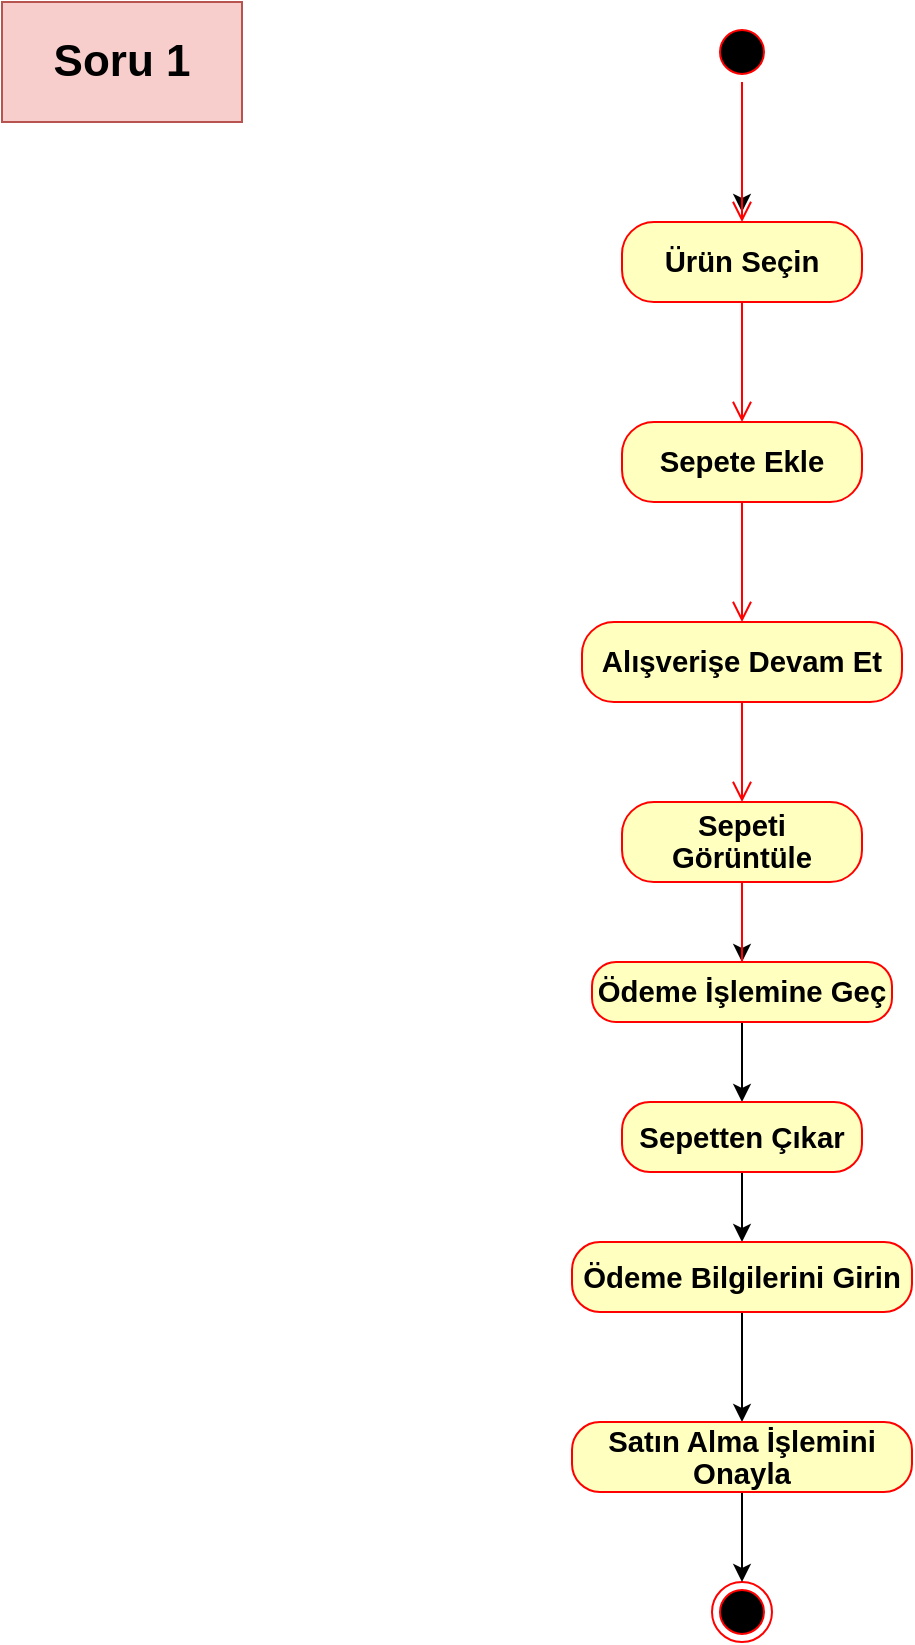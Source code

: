 <mxfile version="24.2.5" type="device" pages="4">
  <diagram name="Page-1" id="l9JparrZua1onAVKtT3t">
    <mxGraphModel dx="794" dy="519" grid="1" gridSize="10" guides="1" tooltips="1" connect="1" arrows="1" fold="1" page="1" pageScale="1" pageWidth="850" pageHeight="1100" math="0" shadow="0">
      <root>
        <mxCell id="0" />
        <mxCell id="1" parent="0" />
        <mxCell id="WMBPGOGzF_i_muRu23eJ-1" value="&lt;b&gt;&lt;font style=&quot;font-size: 22px;&quot;&gt;Soru 1&lt;/font&gt;&lt;/b&gt;" style="rounded=0;whiteSpace=wrap;html=1;fillColor=#f8cecc;strokeColor=#b85450;" parent="1" vertex="1">
          <mxGeometry x="70" y="20" width="120" height="60" as="geometry" />
        </mxCell>
        <mxCell id="WMBPGOGzF_i_muRu23eJ-4" value="" style="ellipse;html=1;shape=endState;fillColor=#000000;strokeColor=#ff0000;" parent="1" vertex="1">
          <mxGeometry x="425" y="810" width="30" height="30" as="geometry" />
        </mxCell>
        <mxCell id="WMBPGOGzF_i_muRu23eJ-8" value="" style="edgeStyle=orthogonalEdgeStyle;rounded=0;orthogonalLoop=1;jettySize=auto;html=1;" parent="1" source="WMBPGOGzF_i_muRu23eJ-5" edge="1">
          <mxGeometry relative="1" as="geometry">
            <mxPoint x="440" y="125" as="targetPoint" />
          </mxGeometry>
        </mxCell>
        <mxCell id="WMBPGOGzF_i_muRu23eJ-5" value="" style="ellipse;html=1;shape=startState;fillColor=#000000;strokeColor=#ff0000;" parent="1" vertex="1">
          <mxGeometry x="425" y="30" width="30" height="30" as="geometry" />
        </mxCell>
        <mxCell id="WMBPGOGzF_i_muRu23eJ-6" value="" style="edgeStyle=orthogonalEdgeStyle;html=1;verticalAlign=bottom;endArrow=open;endSize=8;strokeColor=#ff0000;rounded=0;" parent="1" source="WMBPGOGzF_i_muRu23eJ-5" target="WMBPGOGzF_i_muRu23eJ-9" edge="1">
          <mxGeometry relative="1" as="geometry">
            <mxPoint x="440" y="120" as="targetPoint" />
          </mxGeometry>
        </mxCell>
        <mxCell id="WMBPGOGzF_i_muRu23eJ-9" value="&lt;b&gt;&lt;span style=&quot;font-size:11.0pt;line-height:107%;&lt;br/&gt;font-family:&amp;quot;Calibri&amp;quot;,sans-serif;mso-ascii-theme-font:minor-latin;mso-fareast-font-family:&lt;br/&gt;Calibri;mso-fareast-theme-font:minor-latin;mso-hansi-theme-font:minor-latin;&lt;br/&gt;mso-bidi-font-family:Arial;mso-bidi-theme-font:minor-bidi;mso-ansi-language:&lt;br/&gt;TR;mso-fareast-language:EN-US;mso-bidi-language:AR-SA&quot;&gt;Ürün Seçin&lt;/span&gt;&lt;/b&gt;" style="rounded=1;whiteSpace=wrap;html=1;arcSize=40;fontColor=#000000;fillColor=#ffffc0;strokeColor=#ff0000;" parent="1" vertex="1">
          <mxGeometry x="380" y="130" width="120" height="40" as="geometry" />
        </mxCell>
        <mxCell id="WMBPGOGzF_i_muRu23eJ-10" value="" style="edgeStyle=orthogonalEdgeStyle;html=1;verticalAlign=bottom;endArrow=open;endSize=8;strokeColor=#ff0000;rounded=0;" parent="1" source="WMBPGOGzF_i_muRu23eJ-9" target="WMBPGOGzF_i_muRu23eJ-11" edge="1">
          <mxGeometry relative="1" as="geometry">
            <mxPoint x="440" y="230" as="targetPoint" />
          </mxGeometry>
        </mxCell>
        <mxCell id="WMBPGOGzF_i_muRu23eJ-11" value="&lt;b&gt;&lt;span style=&quot;font-size:11.0pt;line-height:107%;&lt;br/&gt;font-family:&amp;quot;Calibri&amp;quot;,sans-serif;mso-ascii-theme-font:minor-latin;mso-fareast-font-family:&lt;br/&gt;Calibri;mso-fareast-theme-font:minor-latin;mso-hansi-theme-font:minor-latin;&lt;br/&gt;mso-bidi-font-family:Arial;mso-bidi-theme-font:minor-bidi;mso-ansi-language:&lt;br/&gt;TR;mso-fareast-language:EN-US;mso-bidi-language:AR-SA&quot;&gt;Sepete Ekle&lt;/span&gt;&lt;/b&gt;" style="rounded=1;whiteSpace=wrap;html=1;arcSize=40;fontColor=#000000;fillColor=#ffffc0;strokeColor=#ff0000;" parent="1" vertex="1">
          <mxGeometry x="380" y="230" width="120" height="40" as="geometry" />
        </mxCell>
        <mxCell id="WMBPGOGzF_i_muRu23eJ-12" value="" style="edgeStyle=orthogonalEdgeStyle;html=1;verticalAlign=bottom;endArrow=open;endSize=8;strokeColor=#ff0000;rounded=0;" parent="1" source="WMBPGOGzF_i_muRu23eJ-11" edge="1">
          <mxGeometry relative="1" as="geometry">
            <mxPoint x="440" y="330" as="targetPoint" />
          </mxGeometry>
        </mxCell>
        <mxCell id="WMBPGOGzF_i_muRu23eJ-13" value="&lt;b&gt;&lt;span style=&quot;font-size:11.0pt;line-height:107%;&lt;br/&gt;font-family:&amp;quot;Calibri&amp;quot;,sans-serif;mso-ascii-theme-font:minor-latin;mso-fareast-font-family:&lt;br/&gt;Calibri;mso-fareast-theme-font:minor-latin;mso-hansi-theme-font:minor-latin;&lt;br/&gt;mso-bidi-font-family:Arial;mso-bidi-theme-font:minor-bidi;mso-ansi-language:&lt;br/&gt;TR;mso-fareast-language:EN-US;mso-bidi-language:AR-SA&quot;&gt;Alışverişe Devam Et&lt;/span&gt;&lt;/b&gt;" style="rounded=1;whiteSpace=wrap;html=1;arcSize=40;fontColor=#000000;fillColor=#ffffc0;strokeColor=#ff0000;" parent="1" vertex="1">
          <mxGeometry x="360" y="330" width="160" height="40" as="geometry" />
        </mxCell>
        <mxCell id="WMBPGOGzF_i_muRu23eJ-14" value="" style="edgeStyle=orthogonalEdgeStyle;html=1;verticalAlign=bottom;endArrow=open;endSize=8;strokeColor=#ff0000;rounded=0;" parent="1" source="WMBPGOGzF_i_muRu23eJ-13" target="WMBPGOGzF_i_muRu23eJ-15" edge="1">
          <mxGeometry relative="1" as="geometry">
            <mxPoint x="440" y="430" as="targetPoint" />
          </mxGeometry>
        </mxCell>
        <mxCell id="WMBPGOGzF_i_muRu23eJ-18" value="" style="edgeStyle=orthogonalEdgeStyle;rounded=0;orthogonalLoop=1;jettySize=auto;html=1;" parent="1" source="WMBPGOGzF_i_muRu23eJ-15" target="WMBPGOGzF_i_muRu23eJ-17" edge="1">
          <mxGeometry relative="1" as="geometry" />
        </mxCell>
        <mxCell id="WMBPGOGzF_i_muRu23eJ-15" value="&lt;b&gt;&lt;span style=&quot;font-size:11.0pt;line-height:107%;&lt;br/&gt;font-family:&amp;quot;Calibri&amp;quot;,sans-serif;mso-ascii-theme-font:minor-latin;mso-fareast-font-family:&lt;br/&gt;Calibri;mso-fareast-theme-font:minor-latin;mso-hansi-theme-font:minor-latin;&lt;br/&gt;mso-bidi-font-family:Arial;mso-bidi-theme-font:minor-bidi;mso-ansi-language:&lt;br/&gt;TR;mso-fareast-language:EN-US;mso-bidi-language:AR-SA&quot;&gt;Sepeti Görüntüle&lt;/span&gt;&lt;/b&gt;" style="rounded=1;whiteSpace=wrap;html=1;arcSize=40;fontColor=#000000;fillColor=#ffffc0;strokeColor=#ff0000;" parent="1" vertex="1">
          <mxGeometry x="380" y="420" width="120" height="40" as="geometry" />
        </mxCell>
        <mxCell id="WMBPGOGzF_i_muRu23eJ-16" value="" style="edgeStyle=orthogonalEdgeStyle;html=1;verticalAlign=bottom;endArrow=open;endSize=8;strokeColor=#ff0000;rounded=0;" parent="1" source="WMBPGOGzF_i_muRu23eJ-15" edge="1">
          <mxGeometry relative="1" as="geometry">
            <mxPoint x="440" y="530" as="targetPoint" />
          </mxGeometry>
        </mxCell>
        <mxCell id="WMBPGOGzF_i_muRu23eJ-20" value="" style="edgeStyle=orthogonalEdgeStyle;rounded=0;orthogonalLoop=1;jettySize=auto;html=1;" parent="1" source="WMBPGOGzF_i_muRu23eJ-17" target="WMBPGOGzF_i_muRu23eJ-19" edge="1">
          <mxGeometry relative="1" as="geometry" />
        </mxCell>
        <mxCell id="WMBPGOGzF_i_muRu23eJ-17" value="&lt;b&gt;&lt;span style=&quot;font-size:11.0pt;line-height:107%;&lt;br/&gt;font-family:&amp;quot;Calibri&amp;quot;,sans-serif;mso-ascii-theme-font:minor-latin;mso-fareast-font-family:&lt;br/&gt;Calibri;mso-fareast-theme-font:minor-latin;mso-hansi-theme-font:minor-latin;&lt;br/&gt;mso-bidi-font-family:Arial;mso-bidi-theme-font:minor-bidi;mso-ansi-language:&lt;br/&gt;TR;mso-fareast-language:EN-US;mso-bidi-language:AR-SA&quot;&gt;Ödeme İşlemine Geç&lt;/span&gt;&lt;/b&gt;" style="whiteSpace=wrap;html=1;fillColor=#ffffc0;strokeColor=#ff0000;fontColor=#000000;rounded=1;arcSize=40;" parent="1" vertex="1">
          <mxGeometry x="365" y="500" width="150" height="30" as="geometry" />
        </mxCell>
        <mxCell id="WMBPGOGzF_i_muRu23eJ-22" value="" style="edgeStyle=orthogonalEdgeStyle;rounded=0;orthogonalLoop=1;jettySize=auto;html=1;" parent="1" source="WMBPGOGzF_i_muRu23eJ-19" target="WMBPGOGzF_i_muRu23eJ-21" edge="1">
          <mxGeometry relative="1" as="geometry" />
        </mxCell>
        <mxCell id="WMBPGOGzF_i_muRu23eJ-19" value="&lt;b&gt;&lt;span style=&quot;font-size:11.0pt;line-height:107%;&lt;br/&gt;font-family:&amp;quot;Calibri&amp;quot;,sans-serif;mso-ascii-theme-font:minor-latin;mso-fareast-font-family:&lt;br/&gt;Calibri;mso-fareast-theme-font:minor-latin;mso-hansi-theme-font:minor-latin;&lt;br/&gt;mso-bidi-font-family:Arial;mso-bidi-theme-font:minor-bidi;mso-ansi-language:&lt;br/&gt;TR;mso-fareast-language:EN-US;mso-bidi-language:AR-SA&quot;&gt;Sepetten Çıkar&lt;/span&gt;&lt;/b&gt;" style="whiteSpace=wrap;html=1;fillColor=#ffffc0;strokeColor=#ff0000;fontColor=#000000;rounded=1;arcSize=40;" parent="1" vertex="1">
          <mxGeometry x="380" y="570" width="120" height="35" as="geometry" />
        </mxCell>
        <mxCell id="WMBPGOGzF_i_muRu23eJ-24" value="" style="edgeStyle=orthogonalEdgeStyle;rounded=0;orthogonalLoop=1;jettySize=auto;html=1;" parent="1" source="WMBPGOGzF_i_muRu23eJ-21" target="WMBPGOGzF_i_muRu23eJ-23" edge="1">
          <mxGeometry relative="1" as="geometry" />
        </mxCell>
        <mxCell id="WMBPGOGzF_i_muRu23eJ-21" value="&lt;b&gt;&lt;span style=&quot;font-size:11.0pt;line-height:107%;&lt;br/&gt;font-family:&amp;quot;Calibri&amp;quot;,sans-serif;mso-ascii-theme-font:minor-latin;mso-fareast-font-family:&lt;br/&gt;Calibri;mso-fareast-theme-font:minor-latin;mso-hansi-theme-font:minor-latin;&lt;br/&gt;mso-bidi-font-family:Arial;mso-bidi-theme-font:minor-bidi;mso-ansi-language:&lt;br/&gt;TR;mso-fareast-language:EN-US;mso-bidi-language:AR-SA&quot;&gt;Ödeme Bilgilerini Girin&lt;/span&gt;&lt;/b&gt;" style="whiteSpace=wrap;html=1;fillColor=#ffffc0;strokeColor=#ff0000;fontColor=#000000;rounded=1;arcSize=40;" parent="1" vertex="1">
          <mxGeometry x="355" y="640" width="170" height="35" as="geometry" />
        </mxCell>
        <mxCell id="WMBPGOGzF_i_muRu23eJ-26" style="edgeStyle=orthogonalEdgeStyle;rounded=0;orthogonalLoop=1;jettySize=auto;html=1;exitX=0.5;exitY=1;exitDx=0;exitDy=0;entryX=0.5;entryY=0;entryDx=0;entryDy=0;" parent="1" source="WMBPGOGzF_i_muRu23eJ-23" target="WMBPGOGzF_i_muRu23eJ-4" edge="1">
          <mxGeometry relative="1" as="geometry" />
        </mxCell>
        <mxCell id="WMBPGOGzF_i_muRu23eJ-23" value="&lt;b&gt;&lt;span style=&quot;font-size:11.0pt;line-height:107%;&lt;br/&gt;font-family:&amp;quot;Calibri&amp;quot;,sans-serif;mso-ascii-theme-font:minor-latin;mso-fareast-font-family:&lt;br/&gt;Calibri;mso-fareast-theme-font:minor-latin;mso-hansi-theme-font:minor-latin;&lt;br/&gt;mso-bidi-font-family:Arial;mso-bidi-theme-font:minor-bidi;mso-ansi-language:&lt;br/&gt;TR;mso-fareast-language:EN-US;mso-bidi-language:AR-SA&quot;&gt;Satın Alma İşlemini&lt;br/&gt;Onayla&lt;/span&gt;&lt;/b&gt;" style="whiteSpace=wrap;html=1;fillColor=#ffffc0;strokeColor=#ff0000;fontColor=#000000;rounded=1;arcSize=40;" parent="1" vertex="1">
          <mxGeometry x="355" y="730" width="170" height="35" as="geometry" />
        </mxCell>
      </root>
    </mxGraphModel>
  </diagram>
  <diagram id="8Bhwpz41LV-oezgN_nOQ" name="Page-2">
    <mxGraphModel dx="794" dy="519" grid="1" gridSize="10" guides="1" tooltips="1" connect="1" arrows="1" fold="1" page="1" pageScale="1" pageWidth="850" pageHeight="1100" math="0" shadow="0">
      <root>
        <mxCell id="0" />
        <mxCell id="1" parent="0" />
        <mxCell id="OERfwcH-u0O7adWo9xbi-1" value="&lt;b&gt;&lt;font style=&quot;font-size: 22px;&quot;&gt;Soru 2&lt;/font&gt;&lt;/b&gt;" style="rounded=0;whiteSpace=wrap;html=1;fillColor=#f8cecc;strokeColor=#b85450;" vertex="1" parent="1">
          <mxGeometry x="70" y="20" width="120" height="60" as="geometry" />
        </mxCell>
        <mxCell id="OERfwcH-u0O7adWo9xbi-2" value="" style="ellipse;html=1;shape=endState;fillColor=#000000;strokeColor=#ff0000;" vertex="1" parent="1">
          <mxGeometry x="450" y="840" width="30" height="30" as="geometry" />
        </mxCell>
        <mxCell id="OERfwcH-u0O7adWo9xbi-3" value="" style="edgeStyle=orthogonalEdgeStyle;rounded=0;orthogonalLoop=1;jettySize=auto;html=1;" edge="1" parent="1" source="OERfwcH-u0O7adWo9xbi-4">
          <mxGeometry relative="1" as="geometry">
            <mxPoint x="440" y="125" as="targetPoint" />
          </mxGeometry>
        </mxCell>
        <mxCell id="OERfwcH-u0O7adWo9xbi-4" value="" style="ellipse;html=1;shape=startState;fillColor=#000000;strokeColor=#ff0000;" vertex="1" parent="1">
          <mxGeometry x="425" y="30" width="30" height="30" as="geometry" />
        </mxCell>
        <mxCell id="OERfwcH-u0O7adWo9xbi-5" value="" style="edgeStyle=orthogonalEdgeStyle;html=1;verticalAlign=bottom;endArrow=open;endSize=8;strokeColor=#ff0000;rounded=0;" edge="1" parent="1" source="OERfwcH-u0O7adWo9xbi-4" target="OERfwcH-u0O7adWo9xbi-6">
          <mxGeometry relative="1" as="geometry">
            <mxPoint x="440" y="120" as="targetPoint" />
          </mxGeometry>
        </mxCell>
        <mxCell id="OERfwcH-u0O7adWo9xbi-6" value="&lt;b&gt;&lt;span style=&quot;font-size:11.0pt;line-height:107%;&lt;br/&gt;font-family:&amp;quot;Calibri&amp;quot;,sans-serif;mso-ascii-theme-font:minor-latin;mso-fareast-font-family:&lt;br/&gt;Calibri;mso-fareast-theme-font:minor-latin;mso-hansi-theme-font:minor-latin;&lt;br/&gt;mso-bidi-font-family:Arial;mso-bidi-theme-font:minor-bidi;mso-ansi-language:&lt;br/&gt;TR;mso-fareast-language:EN-US;mso-bidi-language:AR-SA&quot;&gt;Kimlik Bilgilerini Girin&lt;/span&gt;&lt;/b&gt;" style="rounded=1;whiteSpace=wrap;html=1;arcSize=40;fontColor=#000000;fillColor=#ffffc0;strokeColor=#ff0000;" vertex="1" parent="1">
          <mxGeometry x="355" y="130" width="170" height="40" as="geometry" />
        </mxCell>
        <mxCell id="OERfwcH-u0O7adWo9xbi-7" value="" style="edgeStyle=orthogonalEdgeStyle;html=1;verticalAlign=bottom;endArrow=open;endSize=8;strokeColor=#ff0000;rounded=0;" edge="1" parent="1" source="OERfwcH-u0O7adWo9xbi-6" target="OERfwcH-u0O7adWo9xbi-8">
          <mxGeometry relative="1" as="geometry">
            <mxPoint x="440" y="230" as="targetPoint" />
          </mxGeometry>
        </mxCell>
        <mxCell id="OERfwcH-u0O7adWo9xbi-8" value="&lt;b&gt;&lt;span style=&quot;font-size:11.0pt;line-height:107%;&lt;br/&gt;font-family:&amp;quot;Calibri&amp;quot;,sans-serif;mso-ascii-theme-font:minor-latin;mso-fareast-font-family:&lt;br/&gt;Calibri;mso-fareast-theme-font:minor-latin;mso-hansi-theme-font:minor-latin;&lt;br/&gt;mso-bidi-font-family:Arial;mso-bidi-theme-font:minor-bidi;mso-ansi-language:&lt;br/&gt;TR;mso-fareast-language:EN-US;mso-bidi-language:AR-SA&quot;&gt;Kimlik Doğrulama&lt;/span&gt;&lt;/b&gt;" style="rounded=1;whiteSpace=wrap;html=1;arcSize=40;fontColor=#000000;fillColor=#ffffc0;strokeColor=#ff0000;" vertex="1" parent="1">
          <mxGeometry x="380" y="210" width="120" height="40" as="geometry" />
        </mxCell>
        <mxCell id="OERfwcH-u0O7adWo9xbi-9" value="" style="edgeStyle=orthogonalEdgeStyle;html=1;verticalAlign=bottom;endArrow=open;endSize=8;strokeColor=#ff0000;rounded=0;" edge="1" parent="1" source="OERfwcH-u0O7adWo9xbi-8">
          <mxGeometry relative="1" as="geometry">
            <mxPoint x="440" y="330" as="targetPoint" />
          </mxGeometry>
        </mxCell>
        <mxCell id="OERfwcH-u0O7adWo9xbi-10" value="&lt;b&gt;&lt;span style=&quot;font-size:11.0pt;line-height:107%;&lt;br/&gt;font-family:&amp;quot;Calibri&amp;quot;,sans-serif;mso-ascii-theme-font:minor-latin;mso-fareast-font-family:&lt;br/&gt;Calibri;mso-fareast-theme-font:minor-latin;mso-hansi-theme-font:minor-latin;&lt;br/&gt;mso-bidi-font-family:Arial;mso-bidi-theme-font:minor-bidi;mso-ansi-language:&lt;br/&gt;TR;mso-fareast-language:EN-US;mso-bidi-language:AR-SA&quot;&gt;Seçenek Seçin&lt;/span&gt;&lt;/b&gt;" style="rounded=1;whiteSpace=wrap;html=1;arcSize=40;fontColor=#000000;fillColor=#ffffc0;strokeColor=#ff0000;" vertex="1" parent="1">
          <mxGeometry x="360" y="290" width="160" height="40" as="geometry" />
        </mxCell>
        <mxCell id="OERfwcH-u0O7adWo9xbi-11" value="" style="edgeStyle=orthogonalEdgeStyle;html=1;verticalAlign=bottom;endArrow=open;endSize=8;strokeColor=#ff0000;rounded=0;" edge="1" parent="1" source="OERfwcH-u0O7adWo9xbi-10" target="OERfwcH-u0O7adWo9xbi-14">
          <mxGeometry relative="1" as="geometry">
            <mxPoint x="440.0" y="420" as="targetPoint" />
            <mxPoint x="440" y="370" as="sourcePoint" />
          </mxGeometry>
        </mxCell>
        <mxCell id="OERfwcH-u0O7adWo9xbi-12" style="edgeStyle=orthogonalEdgeStyle;rounded=0;orthogonalLoop=1;jettySize=auto;html=1;exitX=0.25;exitY=0.5;exitDx=0;exitDy=0;exitPerimeter=0;entryX=0.5;entryY=0;entryDx=0;entryDy=0;" edge="1" parent="1" source="OERfwcH-u0O7adWo9xbi-14" target="OERfwcH-u0O7adWo9xbi-16">
          <mxGeometry relative="1" as="geometry" />
        </mxCell>
        <mxCell id="OERfwcH-u0O7adWo9xbi-13" style="edgeStyle=orthogonalEdgeStyle;rounded=0;orthogonalLoop=1;jettySize=auto;html=1;exitX=0.75;exitY=0.5;exitDx=0;exitDy=0;exitPerimeter=0;entryX=0.5;entryY=0;entryDx=0;entryDy=0;" edge="1" parent="1" source="OERfwcH-u0O7adWo9xbi-14" target="OERfwcH-u0O7adWo9xbi-18">
          <mxGeometry relative="1" as="geometry">
            <mxPoint x="540" y="480" as="targetPoint" />
          </mxGeometry>
        </mxCell>
        <mxCell id="OERfwcH-u0O7adWo9xbi-14" value="" style="shape=line;html=1;strokeWidth=6;strokeColor=#ff0000;" vertex="1" parent="1">
          <mxGeometry x="340" y="370" width="200" height="10" as="geometry" />
        </mxCell>
        <mxCell id="OERfwcH-u0O7adWo9xbi-15" style="edgeStyle=orthogonalEdgeStyle;rounded=0;orthogonalLoop=1;jettySize=auto;html=1;exitX=0.5;exitY=1;exitDx=0;exitDy=0;entryX=0.5;entryY=0;entryDx=0;entryDy=0;" edge="1" parent="1" source="OERfwcH-u0O7adWo9xbi-16" target="OERfwcH-u0O7adWo9xbi-19">
          <mxGeometry relative="1" as="geometry" />
        </mxCell>
        <mxCell id="OERfwcH-u0O7adWo9xbi-16" value="&lt;b&gt;&lt;span style=&quot;font-size:11.0pt;line-height:107%;&lt;br/&gt;font-family:&amp;quot;Calibri&amp;quot;,sans-serif;mso-ascii-theme-font:minor-latin;mso-fareast-font-family:&lt;br/&gt;Calibri;mso-fareast-theme-font:minor-latin;mso-hansi-theme-font:minor-latin;&lt;br/&gt;mso-bidi-font-family:Arial;mso-bidi-theme-font:minor-bidi;mso-ansi-language:&lt;br/&gt;TR;mso-fareast-language:EN-US;mso-bidi-language:AR-SA&quot;&gt;Bakiye Sorgulama&lt;/span&gt;&lt;/b&gt;" style="rounded=1;whiteSpace=wrap;html=1;arcSize=40;fontColor=#000000;fillColor=#ffffc0;strokeColor=#ff0000;" vertex="1" parent="1">
          <mxGeometry x="240" y="430" width="140" height="30" as="geometry" />
        </mxCell>
        <mxCell id="OERfwcH-u0O7adWo9xbi-17" style="edgeStyle=orthogonalEdgeStyle;rounded=0;orthogonalLoop=1;jettySize=auto;html=1;exitX=0.5;exitY=1;exitDx=0;exitDy=0;entryX=0.5;entryY=0;entryDx=0;entryDy=0;" edge="1" parent="1" source="OERfwcH-u0O7adWo9xbi-18" target="OERfwcH-u0O7adWo9xbi-24">
          <mxGeometry relative="1" as="geometry" />
        </mxCell>
        <mxCell id="OERfwcH-u0O7adWo9xbi-18" value="&lt;b&gt;&lt;span style=&quot;font-size:11.0pt;line-height:107%;&lt;br/&gt;font-family:&amp;quot;Calibri&amp;quot;,sans-serif;mso-ascii-theme-font:minor-latin;mso-fareast-font-family:&lt;br/&gt;Calibri;mso-fareast-theme-font:minor-latin;mso-hansi-theme-font:minor-latin;&lt;br/&gt;mso-bidi-font-family:Arial;mso-bidi-theme-font:minor-bidi;mso-ansi-language:&lt;br/&gt;TR;mso-fareast-language:EN-US;mso-bidi-language:AR-SA&quot;&gt;Fon Transferi&lt;/span&gt;&lt;/b&gt;" style="rounded=1;whiteSpace=wrap;html=1;arcSize=40;fontColor=#000000;fillColor=#ffffc0;strokeColor=#ff0000;" vertex="1" parent="1">
          <mxGeometry x="540" y="430" width="120" height="30" as="geometry" />
        </mxCell>
        <mxCell id="OERfwcH-u0O7adWo9xbi-19" value="&lt;b&gt;&lt;span style=&quot;font-size:11.0pt;line-height:107%;&lt;br/&gt;font-family:&amp;quot;Calibri&amp;quot;,sans-serif;mso-ascii-theme-font:minor-latin;mso-fareast-font-family:&lt;br/&gt;Calibri;mso-fareast-theme-font:minor-latin;mso-hansi-theme-font:minor-latin;&lt;br/&gt;mso-bidi-font-family:Arial;mso-bidi-theme-font:minor-bidi;mso-ansi-language:&lt;br/&gt;TR;mso-fareast-language:EN-US;mso-bidi-language:AR-SA&quot;&gt;Bakiye Göster&lt;/span&gt;&lt;/b&gt;" style="rounded=1;whiteSpace=wrap;html=1;arcSize=40;fontColor=#000000;fillColor=#ffffc0;strokeColor=#ff0000;" vertex="1" parent="1">
          <mxGeometry x="250" y="640" width="120" height="40" as="geometry" />
        </mxCell>
        <mxCell id="OERfwcH-u0O7adWo9xbi-20" style="edgeStyle=orthogonalEdgeStyle;rounded=0;orthogonalLoop=1;jettySize=auto;html=1;entryX=0.5;entryY=0;entryDx=0;entryDy=0;" edge="1" parent="1" source="OERfwcH-u0O7adWo9xbi-21" target="OERfwcH-u0O7adWo9xbi-2">
          <mxGeometry relative="1" as="geometry" />
        </mxCell>
        <mxCell id="OERfwcH-u0O7adWo9xbi-21" value="" style="shape=line;html=1;strokeWidth=6;strokeColor=#ff0000;" vertex="1" parent="1">
          <mxGeometry x="365" y="780" width="200" height="10" as="geometry" />
        </mxCell>
        <mxCell id="OERfwcH-u0O7adWo9xbi-22" style="edgeStyle=orthogonalEdgeStyle;rounded=0;orthogonalLoop=1;jettySize=auto;html=1;exitX=0.5;exitY=1;exitDx=0;exitDy=0;entryX=0.106;entryY=0.048;entryDx=0;entryDy=0;entryPerimeter=0;" edge="1" parent="1" source="OERfwcH-u0O7adWo9xbi-19" target="OERfwcH-u0O7adWo9xbi-21">
          <mxGeometry relative="1" as="geometry" />
        </mxCell>
        <mxCell id="OERfwcH-u0O7adWo9xbi-23" style="edgeStyle=orthogonalEdgeStyle;rounded=0;orthogonalLoop=1;jettySize=auto;html=1;exitX=0.5;exitY=1;exitDx=0;exitDy=0;entryX=0.5;entryY=0;entryDx=0;entryDy=0;" edge="1" parent="1" source="OERfwcH-u0O7adWo9xbi-24" target="OERfwcH-u0O7adWo9xbi-26">
          <mxGeometry relative="1" as="geometry" />
        </mxCell>
        <mxCell id="OERfwcH-u0O7adWo9xbi-24" value="&lt;b&gt;&lt;span style=&quot;font-size:11.0pt;line-height:107%;&lt;br/&gt;font-family:&amp;quot;Calibri&amp;quot;,sans-serif;mso-ascii-theme-font:minor-latin;mso-fareast-font-family:&lt;br/&gt;Calibri;mso-fareast-theme-font:minor-latin;mso-hansi-theme-font:minor-latin;&lt;br/&gt;mso-bidi-font-family:Arial;mso-bidi-theme-font:minor-bidi;mso-ansi-language:&lt;br/&gt;TR;mso-fareast-language:EN-US;mso-bidi-language:AR-SA&quot;&gt;Alıcı Bilgilerini Girin&lt;/span&gt;&lt;/b&gt;" style="rounded=1;whiteSpace=wrap;html=1;arcSize=40;fontColor=#000000;fillColor=#ffffc0;strokeColor=#ff0000;" vertex="1" parent="1">
          <mxGeometry x="540" y="490" width="120" height="40" as="geometry" />
        </mxCell>
        <mxCell id="OERfwcH-u0O7adWo9xbi-25" style="edgeStyle=orthogonalEdgeStyle;rounded=0;orthogonalLoop=1;jettySize=auto;html=1;exitX=0.5;exitY=1;exitDx=0;exitDy=0;entryX=0.5;entryY=0;entryDx=0;entryDy=0;" edge="1" parent="1" source="OERfwcH-u0O7adWo9xbi-26" target="OERfwcH-u0O7adWo9xbi-28">
          <mxGeometry relative="1" as="geometry" />
        </mxCell>
        <mxCell id="OERfwcH-u0O7adWo9xbi-26" value="&lt;b&gt;&lt;span style=&quot;font-size:11.0pt;line-height:107%;&lt;br/&gt;font-family:&amp;quot;Calibri&amp;quot;,sans-serif;mso-ascii-theme-font:minor-latin;mso-fareast-font-family:&lt;br/&gt;Calibri;mso-fareast-theme-font:minor-latin;mso-hansi-theme-font:minor-latin;&lt;br/&gt;mso-bidi-font-family:Arial;mso-bidi-theme-font:minor-bidi;mso-ansi-language:&lt;br/&gt;TR;mso-fareast-language:EN-US;mso-bidi-language:AR-SA&quot;&gt;Tutar Girin&lt;/span&gt;&lt;/b&gt;" style="rounded=1;whiteSpace=wrap;html=1;arcSize=40;fontColor=#000000;fillColor=#ffffc0;strokeColor=#ff0000;" vertex="1" parent="1">
          <mxGeometry x="552.5" y="560" width="95" height="30" as="geometry" />
        </mxCell>
        <mxCell id="OERfwcH-u0O7adWo9xbi-27" style="edgeStyle=orthogonalEdgeStyle;rounded=0;orthogonalLoop=1;jettySize=auto;html=1;exitX=0.5;exitY=1;exitDx=0;exitDy=0;entryX=0.5;entryY=0;entryDx=0;entryDy=0;" edge="1" parent="1" source="OERfwcH-u0O7adWo9xbi-28" target="OERfwcH-u0O7adWo9xbi-29">
          <mxGeometry relative="1" as="geometry" />
        </mxCell>
        <mxCell id="OERfwcH-u0O7adWo9xbi-28" value="&lt;b&gt;&lt;span style=&quot;font-size:11.0pt;line-height:107%;&lt;br/&gt;font-family:&amp;quot;Calibri&amp;quot;,sans-serif;mso-ascii-theme-font:minor-latin;mso-fareast-font-family:&lt;br/&gt;Calibri;mso-fareast-theme-font:minor-latin;mso-hansi-theme-font:minor-latin;&lt;br/&gt;mso-bidi-font-family:Arial;mso-bidi-theme-font:minor-bidi;mso-ansi-language:&lt;br/&gt;TR;mso-fareast-language:EN-US;mso-bidi-language:AR-SA&quot;&gt;Aktarımı Onayla&lt;/span&gt;&lt;/b&gt;" style="rounded=1;whiteSpace=wrap;html=1;arcSize=40;fontColor=#000000;fillColor=#ffffc0;strokeColor=#ff0000;" vertex="1" parent="1">
          <mxGeometry x="540" y="630" width="120" height="40" as="geometry" />
        </mxCell>
        <mxCell id="OERfwcH-u0O7adWo9xbi-29" value="&lt;b&gt;&lt;span style=&quot;font-size:11.0pt;line-height:107%;&lt;br/&gt;font-family:&amp;quot;Calibri&amp;quot;,sans-serif;mso-ascii-theme-font:minor-latin;mso-fareast-font-family:&lt;br/&gt;Calibri;mso-fareast-theme-font:minor-latin;mso-hansi-theme-font:minor-latin;&lt;br/&gt;mso-bidi-font-family:Arial;mso-bidi-theme-font:minor-bidi;mso-ansi-language:&lt;br/&gt;TR;mso-fareast-language:EN-US;mso-bidi-language:AR-SA&quot;&gt;Makbuz Görüntüle&lt;/span&gt;&lt;/b&gt;" style="rounded=1;whiteSpace=wrap;html=1;arcSize=40;fontColor=#000000;fillColor=#ffffc0;strokeColor=#ff0000;" vertex="1" parent="1">
          <mxGeometry x="540" y="700" width="120" height="40" as="geometry" />
        </mxCell>
        <mxCell id="OERfwcH-u0O7adWo9xbi-30" style="edgeStyle=orthogonalEdgeStyle;rounded=0;orthogonalLoop=1;jettySize=auto;html=1;exitX=0.5;exitY=1;exitDx=0;exitDy=0;entryX=0.75;entryY=0.5;entryDx=0;entryDy=0;entryPerimeter=0;" edge="1" parent="1" source="OERfwcH-u0O7adWo9xbi-29" target="OERfwcH-u0O7adWo9xbi-21">
          <mxGeometry relative="1" as="geometry" />
        </mxCell>
      </root>
    </mxGraphModel>
  </diagram>
  <diagram id="-eeqs3X_8HBQivwa4_0W" name="Page-3">
    <mxGraphModel dx="794" dy="519" grid="1" gridSize="10" guides="1" tooltips="1" connect="1" arrows="1" fold="1" page="1" pageScale="1" pageWidth="850" pageHeight="1100" math="0" shadow="0">
      <root>
        <mxCell id="0" />
        <mxCell id="1" parent="0" />
        <mxCell id="1ecA-tXX-3jXgFlwM8Lg-1" value="&lt;b&gt;&lt;font style=&quot;font-size: 22px;&quot;&gt;Soru 3&lt;/font&gt;&lt;/b&gt;" style="rounded=0;whiteSpace=wrap;html=1;fillColor=#f8cecc;strokeColor=#b85450;" vertex="1" parent="1">
          <mxGeometry x="70" y="20" width="120" height="60" as="geometry" />
        </mxCell>
        <mxCell id="1ecA-tXX-3jXgFlwM8Lg-2" value="" style="ellipse;html=1;shape=endState;fillColor=#000000;strokeColor=#ff0000;" vertex="1" parent="1">
          <mxGeometry x="430" y="880" width="30" height="30" as="geometry" />
        </mxCell>
        <mxCell id="1ecA-tXX-3jXgFlwM8Lg-3" value="" style="edgeStyle=orthogonalEdgeStyle;rounded=0;orthogonalLoop=1;jettySize=auto;html=1;" edge="1" parent="1" source="1ecA-tXX-3jXgFlwM8Lg-4">
          <mxGeometry relative="1" as="geometry">
            <mxPoint x="440" y="125" as="targetPoint" />
          </mxGeometry>
        </mxCell>
        <mxCell id="1ecA-tXX-3jXgFlwM8Lg-4" value="" style="ellipse;html=1;shape=startState;fillColor=#000000;strokeColor=#ff0000;" vertex="1" parent="1">
          <mxGeometry x="425" y="30" width="30" height="30" as="geometry" />
        </mxCell>
        <mxCell id="1ecA-tXX-3jXgFlwM8Lg-5" value="" style="edgeStyle=orthogonalEdgeStyle;html=1;verticalAlign=bottom;endArrow=open;endSize=8;strokeColor=#ff0000;rounded=0;" edge="1" parent="1" source="1ecA-tXX-3jXgFlwM8Lg-4" target="1ecA-tXX-3jXgFlwM8Lg-6">
          <mxGeometry relative="1" as="geometry">
            <mxPoint x="440" y="120" as="targetPoint" />
          </mxGeometry>
        </mxCell>
        <mxCell id="1ecA-tXX-3jXgFlwM8Lg-6" value="&lt;b&gt;&lt;span style=&quot;font-size:11.0pt;line-height:107%;&lt;br/&gt;font-family:&amp;quot;Calibri&amp;quot;,sans-serif;mso-ascii-theme-font:minor-latin;mso-fareast-font-family:&lt;br/&gt;Calibri;mso-fareast-theme-font:minor-latin;mso-hansi-theme-font:minor-latin;&lt;br/&gt;mso-bidi-font-family:Arial;mso-bidi-theme-font:minor-bidi;mso-ansi-language:&lt;br/&gt;TR;mso-fareast-language:EN-US;mso-bidi-language:AR-SA&quot;&gt;Hedef Seçin&lt;/span&gt;&lt;/b&gt;" style="rounded=1;whiteSpace=wrap;html=1;arcSize=40;fontColor=#000000;fillColor=#ffffc0;strokeColor=#ff0000;" vertex="1" parent="1">
          <mxGeometry x="355" y="130" width="170" height="40" as="geometry" />
        </mxCell>
        <mxCell id="1ecA-tXX-3jXgFlwM8Lg-7" value="" style="edgeStyle=orthogonalEdgeStyle;html=1;verticalAlign=bottom;endArrow=open;endSize=8;strokeColor=#ff0000;rounded=0;" edge="1" parent="1" source="1ecA-tXX-3jXgFlwM8Lg-6" target="1ecA-tXX-3jXgFlwM8Lg-8">
          <mxGeometry relative="1" as="geometry">
            <mxPoint x="440" y="230" as="targetPoint" />
          </mxGeometry>
        </mxCell>
        <mxCell id="1ecA-tXX-3jXgFlwM8Lg-8" value="&lt;b&gt;&lt;span style=&quot;font-size:11.0pt;line-height:107%;&lt;br/&gt;font-family:&amp;quot;Calibri&amp;quot;,sans-serif;mso-ascii-theme-font:minor-latin;mso-fareast-font-family:&lt;br/&gt;Calibri;mso-fareast-theme-font:minor-latin;mso-hansi-theme-font:minor-latin;&lt;br/&gt;mso-bidi-font-family:Arial;mso-bidi-theme-font:minor-bidi;mso-ansi-language:&lt;br/&gt;TR;mso-fareast-language:EN-US;mso-bidi-language:AR-SA&quot;&gt;Tarihleri Seçin&lt;/span&gt;&lt;/b&gt;" style="rounded=1;whiteSpace=wrap;html=1;arcSize=40;fontColor=#000000;fillColor=#ffffc0;strokeColor=#ff0000;" vertex="1" parent="1">
          <mxGeometry x="380" y="210" width="120" height="40" as="geometry" />
        </mxCell>
        <mxCell id="1ecA-tXX-3jXgFlwM8Lg-9" value="" style="edgeStyle=orthogonalEdgeStyle;html=1;verticalAlign=bottom;endArrow=open;endSize=8;strokeColor=#ff0000;rounded=0;entryX=0.5;entryY=0;entryDx=0;entryDy=0;" edge="1" parent="1" source="1ecA-tXX-3jXgFlwM8Lg-8" target="1ecA-tXX-3jXgFlwM8Lg-11">
          <mxGeometry relative="1" as="geometry">
            <mxPoint x="440" y="330" as="targetPoint" />
          </mxGeometry>
        </mxCell>
        <mxCell id="1ecA-tXX-3jXgFlwM8Lg-10" style="edgeStyle=orthogonalEdgeStyle;rounded=0;orthogonalLoop=1;jettySize=auto;html=1;exitX=0.5;exitY=1;exitDx=0;exitDy=0;entryX=0.5;entryY=0;entryDx=0;entryDy=0;" edge="1" parent="1" source="1ecA-tXX-3jXgFlwM8Lg-11" target="1ecA-tXX-3jXgFlwM8Lg-13">
          <mxGeometry relative="1" as="geometry" />
        </mxCell>
        <mxCell id="1ecA-tXX-3jXgFlwM8Lg-11" value="&lt;b&gt;&lt;span style=&quot;font-size:11.0pt;line-height:107%;&lt;br/&gt;font-family:&amp;quot;Calibri&amp;quot;,sans-serif;mso-ascii-theme-font:minor-latin;mso-fareast-font-family:&lt;br/&gt;Calibri;mso-fareast-theme-font:minor-latin;mso-hansi-theme-font:minor-latin;&lt;br/&gt;mso-bidi-font-family:Arial;mso-bidi-theme-font:minor-bidi;mso-ansi-language:&lt;br/&gt;TR;mso-fareast-language:EN-US;mso-bidi-language:AR-SA&quot;&gt;Konaklama Seçin&lt;/span&gt;&lt;/b&gt;" style="rounded=1;whiteSpace=wrap;html=1;arcSize=40;fontColor=#000000;fillColor=#ffffc0;strokeColor=#ff0000;" vertex="1" parent="1">
          <mxGeometry x="360" y="290" width="160" height="40" as="geometry" />
        </mxCell>
        <mxCell id="1ecA-tXX-3jXgFlwM8Lg-12" value="" style="edgeStyle=orthogonalEdgeStyle;rounded=0;orthogonalLoop=1;jettySize=auto;html=1;" edge="1" parent="1" source="1ecA-tXX-3jXgFlwM8Lg-13" target="1ecA-tXX-3jXgFlwM8Lg-15">
          <mxGeometry relative="1" as="geometry" />
        </mxCell>
        <mxCell id="1ecA-tXX-3jXgFlwM8Lg-13" value="&lt;b&gt;&lt;span style=&quot;font-size:11.0pt;line-height:107%;&lt;br/&gt;font-family:&amp;quot;Calibri&amp;quot;,sans-serif;mso-ascii-theme-font:minor-latin;mso-fareast-font-family:&lt;br/&gt;Calibri;mso-fareast-theme-font:minor-latin;mso-hansi-theme-font:minor-latin;&lt;br/&gt;mso-bidi-font-family:Arial;mso-bidi-theme-font:minor-bidi;mso-ansi-language:&lt;br/&gt;TR;mso-fareast-language:EN-US;mso-bidi-language:AR-SA&quot;&gt;Ulaşım Seçin&lt;/span&gt;&lt;/b&gt;" style="rounded=1;whiteSpace=wrap;html=1;arcSize=40;fontColor=#000000;fillColor=#ffffc0;strokeColor=#ff0000;" vertex="1" parent="1">
          <mxGeometry x="360" y="370" width="160" height="40" as="geometry" />
        </mxCell>
        <mxCell id="1ecA-tXX-3jXgFlwM8Lg-14" value="" style="edgeStyle=orthogonalEdgeStyle;rounded=0;orthogonalLoop=1;jettySize=auto;html=1;" edge="1" parent="1" source="1ecA-tXX-3jXgFlwM8Lg-15" target="1ecA-tXX-3jXgFlwM8Lg-17">
          <mxGeometry relative="1" as="geometry" />
        </mxCell>
        <mxCell id="1ecA-tXX-3jXgFlwM8Lg-15" value="&lt;b&gt;&lt;span style=&quot;font-size:11.0pt;line-height:107%;&lt;br/&gt;font-family:&amp;quot;Calibri&amp;quot;,sans-serif;mso-ascii-theme-font:minor-latin;mso-fareast-font-family:&lt;br/&gt;Calibri;mso-fareast-theme-font:minor-latin;mso-hansi-theme-font:minor-latin;&lt;br/&gt;mso-bidi-font-family:Arial;mso-bidi-theme-font:minor-bidi;mso-ansi-language:&lt;br/&gt;TR;mso-fareast-language:EN-US;mso-bidi-language:AR-SA&quot;&gt;Seyahat Programını&lt;br/&gt;İncele&lt;/span&gt;&lt;/b&gt;" style="whiteSpace=wrap;html=1;fillColor=#ffffc0;strokeColor=#ff0000;fontColor=#000000;rounded=1;arcSize=40;" vertex="1" parent="1">
          <mxGeometry x="350" y="470" width="180" height="50" as="geometry" />
        </mxCell>
        <mxCell id="1ecA-tXX-3jXgFlwM8Lg-16" style="edgeStyle=orthogonalEdgeStyle;rounded=0;orthogonalLoop=1;jettySize=auto;html=1;exitX=0.5;exitY=1;exitDx=0;exitDy=0;entryX=0.5;entryY=0;entryDx=0;entryDy=0;" edge="1" parent="1" source="1ecA-tXX-3jXgFlwM8Lg-17" target="1ecA-tXX-3jXgFlwM8Lg-18">
          <mxGeometry relative="1" as="geometry" />
        </mxCell>
        <mxCell id="1ecA-tXX-3jXgFlwM8Lg-17" value="&lt;b&gt;&lt;span style=&quot;font-size:11.0pt;line-height:107%;&lt;br/&gt;font-family:&amp;quot;Calibri&amp;quot;,sans-serif;mso-ascii-theme-font:minor-latin;mso-fareast-font-family:&lt;br/&gt;Calibri;mso-fareast-theme-font:minor-latin;mso-hansi-theme-font:minor-latin;&lt;br/&gt;mso-bidi-font-family:Arial;mso-bidi-theme-font:minor-bidi;mso-ansi-language:&lt;br/&gt;TR;mso-fareast-language:EN-US;mso-bidi-language:AR-SA&quot;&gt;Seyahat Programından&lt;br/&gt;Memnun musunuz&lt;/span&gt;&lt;/b&gt;" style="whiteSpace=wrap;html=1;fillColor=#ffffc0;strokeColor=#ff0000;fontColor=#000000;rounded=1;arcSize=40;" vertex="1" parent="1">
          <mxGeometry x="350" y="550" width="180" height="50" as="geometry" />
        </mxCell>
        <mxCell id="1ecA-tXX-3jXgFlwM8Lg-18" value="Condition" style="rhombus;whiteSpace=wrap;html=1;fontColor=#000000;fillColor=#ffffc0;strokeColor=#ff0000;" vertex="1" parent="1">
          <mxGeometry x="400" y="640" width="80" height="40" as="geometry" />
        </mxCell>
        <mxCell id="1ecA-tXX-3jXgFlwM8Lg-19" value="yes" style="edgeStyle=orthogonalEdgeStyle;html=1;align=left;verticalAlign=top;endArrow=open;endSize=8;strokeColor=#ff0000;rounded=0;" edge="1" parent="1" source="1ecA-tXX-3jXgFlwM8Lg-18">
          <mxGeometry x="-1" relative="1" as="geometry">
            <mxPoint x="440" y="730" as="targetPoint" />
          </mxGeometry>
        </mxCell>
        <mxCell id="1ecA-tXX-3jXgFlwM8Lg-20" value="" style="curved=1;endArrow=classic;html=1;rounded=0;entryX=1;entryY=0.75;entryDx=0;entryDy=0;exitX=1;exitY=0.5;exitDx=0;exitDy=0;" edge="1" parent="1" source="1ecA-tXX-3jXgFlwM8Lg-18" target="1ecA-tXX-3jXgFlwM8Lg-6">
          <mxGeometry width="50" height="50" relative="1" as="geometry">
            <mxPoint x="670" y="700" as="sourcePoint" />
            <mxPoint x="700" y="150" as="targetPoint" />
            <Array as="points">
              <mxPoint x="670" y="670" />
              <mxPoint x="700" y="200" />
              <mxPoint x="650" y="150" />
            </Array>
          </mxGeometry>
        </mxCell>
        <mxCell id="1ecA-tXX-3jXgFlwM8Lg-21" value="No" style="text;html=1;align=center;verticalAlign=middle;whiteSpace=wrap;rounded=0;" vertex="1" parent="1">
          <mxGeometry x="450" y="630" width="60" height="30" as="geometry" />
        </mxCell>
        <mxCell id="1ecA-tXX-3jXgFlwM8Lg-22" style="edgeStyle=orthogonalEdgeStyle;rounded=0;orthogonalLoop=1;jettySize=auto;html=1;exitX=0.5;exitY=1;exitDx=0;exitDy=0;entryX=0.5;entryY=0;entryDx=0;entryDy=0;" edge="1" parent="1" source="1ecA-tXX-3jXgFlwM8Lg-23" target="1ecA-tXX-3jXgFlwM8Lg-25">
          <mxGeometry relative="1" as="geometry" />
        </mxCell>
        <mxCell id="1ecA-tXX-3jXgFlwM8Lg-23" value="&lt;b&gt;&lt;span style=&quot;font-size:11.0pt;line-height:107%;&lt;br/&gt;font-family:&amp;quot;Calibri&amp;quot;,sans-serif;mso-ascii-theme-font:minor-latin;mso-fareast-font-family:&lt;br/&gt;Calibri;mso-fareast-theme-font:minor-latin;mso-hansi-theme-font:minor-latin;&lt;br/&gt;mso-bidi-font-family:Arial;mso-bidi-theme-font:minor-bidi;mso-ansi-language:&lt;br/&gt;TR;mso-fareast-language:EN-US;mso-bidi-language:AR-SA&quot;&gt;Konaklama Seçin&lt;/span&gt;&lt;/b&gt;" style="rounded=1;whiteSpace=wrap;html=1;arcSize=40;fontColor=#000000;fillColor=#ffffc0;strokeColor=#ff0000;" vertex="1" parent="1">
          <mxGeometry x="365" y="730" width="160" height="40" as="geometry" />
        </mxCell>
        <mxCell id="1ecA-tXX-3jXgFlwM8Lg-24" style="edgeStyle=orthogonalEdgeStyle;rounded=0;orthogonalLoop=1;jettySize=auto;html=1;exitX=0.5;exitY=1;exitDx=0;exitDy=0;entryX=0.5;entryY=0;entryDx=0;entryDy=0;" edge="1" parent="1" source="1ecA-tXX-3jXgFlwM8Lg-25" target="1ecA-tXX-3jXgFlwM8Lg-2">
          <mxGeometry relative="1" as="geometry" />
        </mxCell>
        <mxCell id="1ecA-tXX-3jXgFlwM8Lg-25" value="&lt;b&gt;&lt;span style=&quot;font-size:11.0pt;line-height:107%;&lt;br/&gt;font-family:&amp;quot;Calibri&amp;quot;,sans-serif;mso-ascii-theme-font:minor-latin;mso-fareast-font-family:&lt;br/&gt;Calibri;mso-fareast-theme-font:minor-latin;mso-hansi-theme-font:minor-latin;&lt;br/&gt;mso-bidi-font-family:Arial;mso-bidi-theme-font:minor-bidi;mso-ansi-language:&lt;br/&gt;TR;mso-fareast-language:EN-US;mso-bidi-language:AR-SA&quot;&gt;Ulaşım Seçin&lt;/span&gt;&lt;/b&gt;" style="rounded=1;whiteSpace=wrap;html=1;arcSize=40;fontColor=#000000;fillColor=#ffffc0;strokeColor=#ff0000;" vertex="1" parent="1">
          <mxGeometry x="370" y="810" width="160" height="40" as="geometry" />
        </mxCell>
      </root>
    </mxGraphModel>
  </diagram>
  <diagram id="QxYWcywc5mWBSoUdX9Qg" name="Page-4">
    <mxGraphModel dx="1644" dy="519" grid="1" gridSize="10" guides="1" tooltips="1" connect="1" arrows="1" fold="1" page="1" pageScale="1" pageWidth="850" pageHeight="1100" math="0" shadow="0">
      <root>
        <mxCell id="0" />
        <mxCell id="1" parent="0" />
        <mxCell id="fPA4NORm45AqRSPcBucc-1" value="&lt;b&gt;&lt;font style=&quot;font-size: 22px;&quot;&gt;Soru 4&lt;/font&gt;&lt;/b&gt;" style="rounded=0;whiteSpace=wrap;html=1;fillColor=#f8cecc;strokeColor=#b85450;" vertex="1" parent="1">
          <mxGeometry x="120" y="60" width="120" height="60" as="geometry" />
        </mxCell>
        <mxCell id="fPA4NORm45AqRSPcBucc-2" value="" style="ellipse;html=1;shape=endState;fillColor=#000000;strokeColor=#ff0000;" vertex="1" parent="1">
          <mxGeometry x="425" y="1070" width="30" height="30" as="geometry" />
        </mxCell>
        <mxCell id="fPA4NORm45AqRSPcBucc-3" value="" style="edgeStyle=orthogonalEdgeStyle;rounded=0;orthogonalLoop=1;jettySize=auto;html=1;" edge="1" parent="1" source="fPA4NORm45AqRSPcBucc-4">
          <mxGeometry relative="1" as="geometry">
            <mxPoint x="440" y="125" as="targetPoint" />
          </mxGeometry>
        </mxCell>
        <mxCell id="fPA4NORm45AqRSPcBucc-4" value="" style="ellipse;html=1;shape=startState;fillColor=#000000;strokeColor=#ff0000;" vertex="1" parent="1">
          <mxGeometry x="425" y="75" width="30" height="30" as="geometry" />
        </mxCell>
        <mxCell id="fPA4NORm45AqRSPcBucc-5" value="" style="edgeStyle=orthogonalEdgeStyle;html=1;verticalAlign=bottom;endArrow=open;endSize=8;strokeColor=#ff0000;rounded=0;" edge="1" parent="1" source="fPA4NORm45AqRSPcBucc-4" target="fPA4NORm45AqRSPcBucc-6">
          <mxGeometry relative="1" as="geometry">
            <mxPoint x="440" y="120" as="targetPoint" />
          </mxGeometry>
        </mxCell>
        <mxCell id="fPA4NORm45AqRSPcBucc-6" value="&lt;b&gt;&lt;span style=&quot;font-size:11.0pt;line-height:107%;&lt;br/&gt;font-family:&amp;quot;Calibri&amp;quot;,sans-serif;mso-ascii-theme-font:minor-latin;mso-fareast-font-family:&lt;br/&gt;Calibri;mso-fareast-theme-font:minor-latin;mso-hansi-theme-font:minor-latin;&lt;br/&gt;mso-bidi-font-family:Arial;mso-bidi-theme-font:minor-bidi;mso-ansi-language:&lt;br/&gt;TR;mso-fareast-language:EN-US;mso-bidi-language:AR-SA&quot;&gt;Giriş/Kayıt&lt;/span&gt;&lt;/b&gt;" style="rounded=1;whiteSpace=wrap;html=1;arcSize=40;fontColor=#000000;fillColor=#ffffc0;strokeColor=#ff0000;" vertex="1" parent="1">
          <mxGeometry x="355" y="130" width="170" height="40" as="geometry" />
        </mxCell>
        <mxCell id="fPA4NORm45AqRSPcBucc-7" value="" style="edgeStyle=orthogonalEdgeStyle;html=1;verticalAlign=bottom;endArrow=open;endSize=8;strokeColor=#ff0000;rounded=0;" edge="1" parent="1" source="fPA4NORm45AqRSPcBucc-6" target="fPA4NORm45AqRSPcBucc-8">
          <mxGeometry relative="1" as="geometry">
            <mxPoint x="440" y="230" as="targetPoint" />
          </mxGeometry>
        </mxCell>
        <mxCell id="fPA4NORm45AqRSPcBucc-8" value="&lt;b&gt;&lt;span style=&quot;font-size:11.0pt;line-height:107%;&lt;br/&gt;font-family:&amp;quot;Calibri&amp;quot;,sans-serif;mso-ascii-theme-font:minor-latin;mso-fareast-font-family:&lt;br/&gt;Calibri;mso-fareast-theme-font:minor-latin;mso-hansi-theme-font:minor-latin;&lt;br/&gt;mso-bidi-font-family:Arial;mso-bidi-theme-font:minor-bidi;mso-ansi-language:&lt;br/&gt;TR;mso-fareast-language:EN-US;mso-bidi-language:AR-SA&quot;&gt;Menüye Gözat&lt;/span&gt;&lt;/b&gt;" style="rounded=1;whiteSpace=wrap;html=1;arcSize=40;fontColor=#000000;fillColor=#ffffc0;strokeColor=#ff0000;" vertex="1" parent="1">
          <mxGeometry x="380" y="210" width="120" height="40" as="geometry" />
        </mxCell>
        <mxCell id="fPA4NORm45AqRSPcBucc-9" value="" style="edgeStyle=orthogonalEdgeStyle;html=1;verticalAlign=bottom;endArrow=open;endSize=8;strokeColor=#ff0000;rounded=0;entryX=0.5;entryY=0;entryDx=0;entryDy=0;" edge="1" parent="1" source="fPA4NORm45AqRSPcBucc-8" target="fPA4NORm45AqRSPcBucc-11">
          <mxGeometry relative="1" as="geometry">
            <mxPoint x="440" y="330" as="targetPoint" />
          </mxGeometry>
        </mxCell>
        <mxCell id="fPA4NORm45AqRSPcBucc-10" value="" style="edgeStyle=orthogonalEdgeStyle;rounded=0;orthogonalLoop=1;jettySize=auto;html=1;" edge="1" parent="1" source="fPA4NORm45AqRSPcBucc-11" target="fPA4NORm45AqRSPcBucc-13">
          <mxGeometry relative="1" as="geometry" />
        </mxCell>
        <mxCell id="fPA4NORm45AqRSPcBucc-11" value="&lt;b&gt;&lt;span style=&quot;font-size:11.0pt;line-height:107%;&lt;br/&gt;font-family:&amp;quot;Calibri&amp;quot;,sans-serif;mso-ascii-theme-font:minor-latin;mso-fareast-font-family:&lt;br/&gt;Calibri;mso-fareast-theme-font:minor-latin;mso-hansi-theme-font:minor-latin;&lt;br/&gt;mso-bidi-font-family:Arial;mso-bidi-theme-font:minor-bidi;mso-ansi-language:&lt;br/&gt;TR;mso-fareast-language:EN-US;mso-bidi-language:AR-SA&quot;&gt;Sepete Ekle&lt;/span&gt;&lt;/b&gt;" style="rounded=1;whiteSpace=wrap;html=1;arcSize=40;fontColor=#000000;fillColor=#ffffc0;strokeColor=#ff0000;" vertex="1" parent="1">
          <mxGeometry x="360" y="290" width="160" height="40" as="geometry" />
        </mxCell>
        <mxCell id="fPA4NORm45AqRSPcBucc-12" style="edgeStyle=orthogonalEdgeStyle;rounded=0;orthogonalLoop=1;jettySize=auto;html=1;exitX=0.5;exitY=1;exitDx=0;exitDy=0;entryX=0.5;entryY=0;entryDx=0;entryDy=0;" edge="1" parent="1" source="fPA4NORm45AqRSPcBucc-13" target="fPA4NORm45AqRSPcBucc-14">
          <mxGeometry relative="1" as="geometry" />
        </mxCell>
        <mxCell id="fPA4NORm45AqRSPcBucc-13" value="&lt;b&gt;&lt;span style=&quot;font-size:11.0pt;line-height:107%;&lt;br/&gt;font-family:&amp;quot;Calibri&amp;quot;,sans-serif;mso-ascii-theme-font:minor-latin;mso-fareast-font-family:&lt;br/&gt;Calibri;mso-fareast-theme-font:minor-latin;mso-hansi-theme-font:minor-latin;&lt;br/&gt;mso-bidi-font-family:Arial;mso-bidi-theme-font:minor-bidi;mso-ansi-language:&lt;br/&gt;TR;mso-fareast-language:EN-US;mso-bidi-language:AR-SA&quot;&gt;Daha Fazla Ürün Eklensin&lt;br/&gt;mi?&lt;/span&gt;&lt;/b&gt;" style="whiteSpace=wrap;html=1;fillColor=#ffffc0;strokeColor=#ff0000;fontColor=#000000;rounded=1;arcSize=40;" vertex="1" parent="1">
          <mxGeometry x="350" y="380" width="180" height="50" as="geometry" />
        </mxCell>
        <mxCell id="fPA4NORm45AqRSPcBucc-14" value="Condition" style="rhombus;whiteSpace=wrap;html=1;fontColor=#000000;fillColor=#ffffc0;strokeColor=#ff0000;" vertex="1" parent="1">
          <mxGeometry x="400" y="490" width="80" height="40" as="geometry" />
        </mxCell>
        <mxCell id="fPA4NORm45AqRSPcBucc-15" value="No" style="edgeStyle=orthogonalEdgeStyle;html=1;align=left;verticalAlign=top;endArrow=open;endSize=8;strokeColor=#ff0000;rounded=0;" edge="1" parent="1" source="fPA4NORm45AqRSPcBucc-14">
          <mxGeometry x="-1" relative="1" as="geometry">
            <mxPoint x="440" y="580" as="targetPoint" />
          </mxGeometry>
        </mxCell>
        <mxCell id="fPA4NORm45AqRSPcBucc-16" value="" style="curved=1;endArrow=classic;html=1;rounded=0;entryX=1;entryY=0.25;entryDx=0;entryDy=0;exitX=1;exitY=0.5;exitDx=0;exitDy=0;" edge="1" parent="1" source="fPA4NORm45AqRSPcBucc-14" target="fPA4NORm45AqRSPcBucc-8">
          <mxGeometry width="50" height="50" relative="1" as="geometry">
            <mxPoint x="670" y="700" as="sourcePoint" />
            <mxPoint x="700" y="150" as="targetPoint" />
            <Array as="points">
              <mxPoint x="670" y="670" />
              <mxPoint x="700" y="200" />
            </Array>
          </mxGeometry>
        </mxCell>
        <mxCell id="fPA4NORm45AqRSPcBucc-17" value="Yes" style="text;html=1;align=center;verticalAlign=middle;whiteSpace=wrap;rounded=0;" vertex="1" parent="1">
          <mxGeometry x="450" y="480" width="60" height="30" as="geometry" />
        </mxCell>
        <mxCell id="fPA4NORm45AqRSPcBucc-18" style="edgeStyle=orthogonalEdgeStyle;rounded=0;orthogonalLoop=1;jettySize=auto;html=1;exitX=0.5;exitY=1;exitDx=0;exitDy=0;entryX=0.5;entryY=0;entryDx=0;entryDy=0;" edge="1" parent="1" source="fPA4NORm45AqRSPcBucc-19" target="fPA4NORm45AqRSPcBucc-21">
          <mxGeometry relative="1" as="geometry" />
        </mxCell>
        <mxCell id="fPA4NORm45AqRSPcBucc-19" value="&lt;b&gt;&lt;span style=&quot;font-size:11.0pt;line-height:107%;&lt;br/&gt;font-family:&amp;quot;Calibri&amp;quot;,sans-serif;mso-ascii-theme-font:minor-latin;mso-fareast-font-family:&lt;br/&gt;Calibri;mso-fareast-theme-font:minor-latin;mso-hansi-theme-font:minor-latin;&lt;br/&gt;mso-bidi-font-family:Arial;mso-bidi-theme-font:minor-bidi;mso-ansi-language:&lt;br/&gt;TR;mso-fareast-language:EN-US;mso-bidi-language:AR-SA&quot;&gt;Sepeti Görüntüle&lt;/span&gt;&lt;/b&gt;" style="rounded=1;whiteSpace=wrap;html=1;arcSize=40;fontColor=#000000;fillColor=#ffffc0;strokeColor=#ff0000;" vertex="1" parent="1">
          <mxGeometry x="365" y="580" width="160" height="40" as="geometry" />
        </mxCell>
        <mxCell id="fPA4NORm45AqRSPcBucc-20" style="edgeStyle=orthogonalEdgeStyle;rounded=0;orthogonalLoop=1;jettySize=auto;html=1;exitX=0.5;exitY=1;exitDx=0;exitDy=0;entryX=0.5;entryY=0;entryDx=0;entryDy=0;" edge="1" parent="1" source="fPA4NORm45AqRSPcBucc-21" target="fPA4NORm45AqRSPcBucc-22">
          <mxGeometry relative="1" as="geometry" />
        </mxCell>
        <mxCell id="fPA4NORm45AqRSPcBucc-21" value="&lt;b&gt;&lt;span style=&quot;font-size:11.0pt;line-height:107%;&lt;br/&gt;font-family:&amp;quot;Calibri&amp;quot;,sans-serif;mso-ascii-theme-font:minor-latin;mso-fareast-font-family:&lt;br/&gt;Calibri;mso-fareast-theme-font:minor-latin;mso-hansi-theme-font:minor-latin;&lt;br/&gt;mso-bidi-font-family:Arial;mso-bidi-theme-font:minor-bidi;mso-ansi-language:&lt;br/&gt;TR;mso-fareast-language:EN-US;mso-bidi-language:AR-SA&quot;&gt;Sepeti Değiştir?&lt;/span&gt;&lt;/b&gt;" style="rounded=1;whiteSpace=wrap;html=1;arcSize=40;fontColor=#000000;fillColor=#ffffc0;strokeColor=#ff0000;" vertex="1" parent="1">
          <mxGeometry x="370" y="660" width="160" height="40" as="geometry" />
        </mxCell>
        <mxCell id="fPA4NORm45AqRSPcBucc-22" value="Condition" style="rhombus;whiteSpace=wrap;html=1;fontColor=#000000;fillColor=#ffffc0;strokeColor=#ff0000;" vertex="1" parent="1">
          <mxGeometry x="400" y="740" width="80" height="40" as="geometry" />
        </mxCell>
        <mxCell id="fPA4NORm45AqRSPcBucc-23" value="No" style="edgeStyle=orthogonalEdgeStyle;html=1;align=left;verticalAlign=top;endArrow=open;endSize=8;strokeColor=#ff0000;rounded=0;entryX=0.466;entryY=0.072;entryDx=0;entryDy=0;entryPerimeter=0;" edge="1" parent="1" source="fPA4NORm45AqRSPcBucc-22" target="fPA4NORm45AqRSPcBucc-25">
          <mxGeometry x="-1" relative="1" as="geometry">
            <mxPoint x="440" y="840" as="targetPoint" />
          </mxGeometry>
        </mxCell>
        <mxCell id="fPA4NORm45AqRSPcBucc-24" value="" style="curved=1;endArrow=classic;html=1;rounded=0;entryX=1;entryY=0.75;entryDx=0;entryDy=0;exitX=1;exitY=0.5;exitDx=0;exitDy=0;" edge="1" parent="1" source="fPA4NORm45AqRSPcBucc-22" target="fPA4NORm45AqRSPcBucc-8">
          <mxGeometry width="50" height="50" relative="1" as="geometry">
            <mxPoint x="490" y="520" as="sourcePoint" />
            <mxPoint x="510" y="230" as="targetPoint" />
            <Array as="points">
              <mxPoint x="680" y="680" />
              <mxPoint x="710" y="210" />
            </Array>
          </mxGeometry>
        </mxCell>
        <mxCell id="fPA4NORm45AqRSPcBucc-25" value="&lt;b&gt;&lt;span style=&quot;font-size:11.0pt;line-height:107%;&lt;br/&gt;font-family:&amp;quot;Calibri&amp;quot;,sans-serif;mso-ascii-theme-font:minor-latin;mso-fareast-font-family:&lt;br/&gt;Calibri;mso-fareast-theme-font:minor-latin;mso-hansi-theme-font:minor-latin;&lt;br/&gt;mso-bidi-font-family:Arial;mso-bidi-theme-font:minor-bidi;mso-ansi-language:&lt;br/&gt;TR;mso-fareast-language:EN-US;mso-bidi-language:AR-SA&quot;&gt;Adres Gir&lt;/span&gt;&lt;/b&gt;" style="rounded=1;whiteSpace=wrap;html=1;arcSize=40;fontColor=#000000;fillColor=#ffffc0;strokeColor=#ff0000;" vertex="1" parent="1">
          <mxGeometry x="375" y="820" width="140" height="20" as="geometry" />
        </mxCell>
        <mxCell id="fPA4NORm45AqRSPcBucc-26" value="&lt;b&gt;&lt;span style=&quot;font-size:11.0pt;line-height:107%;&lt;br/&gt;font-family:&amp;quot;Calibri&amp;quot;,sans-serif;mso-ascii-theme-font:minor-latin;mso-fareast-font-family:&lt;br/&gt;Calibri;mso-fareast-theme-font:minor-latin;mso-hansi-theme-font:minor-latin;&lt;br/&gt;mso-bidi-font-family:Arial;mso-bidi-theme-font:minor-bidi;mso-ansi-language:&lt;br/&gt;TR;mso-fareast-language:EN-US;mso-bidi-language:AR-SA&quot;&gt;Ödeme Yöntemini Seçin&lt;/span&gt;&lt;/b&gt;" style="rounded=1;whiteSpace=wrap;html=1;arcSize=40;fontColor=#000000;fillColor=#ffffc0;strokeColor=#ff0000;" vertex="1" parent="1">
          <mxGeometry x="360" y="860" width="170" height="40" as="geometry" />
        </mxCell>
        <mxCell id="fPA4NORm45AqRSPcBucc-27" value="" style="edgeStyle=orthogonalEdgeStyle;html=1;verticalAlign=bottom;endArrow=open;endSize=8;strokeColor=#ff0000;rounded=0;" edge="1" parent="1" source="fPA4NORm45AqRSPcBucc-26" target="fPA4NORm45AqRSPcBucc-28">
          <mxGeometry relative="1" as="geometry">
            <mxPoint x="445" y="960" as="targetPoint" />
          </mxGeometry>
        </mxCell>
        <mxCell id="fPA4NORm45AqRSPcBucc-28" value="&lt;b&gt;&lt;span style=&quot;font-size:11.0pt;line-height:107%;&lt;br/&gt;font-family:&amp;quot;Calibri&amp;quot;,sans-serif;mso-ascii-theme-font:minor-latin;mso-fareast-font-family:&lt;br/&gt;Calibri;mso-fareast-theme-font:minor-latin;mso-hansi-theme-font:minor-latin;&lt;br/&gt;mso-bidi-font-family:Arial;mso-bidi-theme-font:minor-bidi;mso-ansi-language:&lt;br/&gt;TR;mso-fareast-language:EN-US;mso-bidi-language:AR-SA&quot;&gt;Siparişi Onayla&lt;/span&gt;&lt;/b&gt;" style="rounded=1;whiteSpace=wrap;html=1;arcSize=40;fontColor=#000000;fillColor=#ffffc0;strokeColor=#ff0000;" vertex="1" parent="1">
          <mxGeometry x="385" y="940" width="120" height="40" as="geometry" />
        </mxCell>
        <mxCell id="fPA4NORm45AqRSPcBucc-29" value="" style="edgeStyle=orthogonalEdgeStyle;html=1;verticalAlign=bottom;endArrow=open;endSize=8;strokeColor=#ff0000;rounded=0;entryX=0.5;entryY=0;entryDx=0;entryDy=0;" edge="1" parent="1" source="fPA4NORm45AqRSPcBucc-28" target="fPA4NORm45AqRSPcBucc-30">
          <mxGeometry relative="1" as="geometry">
            <mxPoint x="445" y="1060" as="targetPoint" />
          </mxGeometry>
        </mxCell>
        <mxCell id="fPA4NORm45AqRSPcBucc-30" value="&lt;b&gt;&lt;span style=&quot;font-size:11.0pt;line-height:107%;&lt;br/&gt;font-family:&amp;quot;Calibri&amp;quot;,sans-serif;mso-ascii-theme-font:minor-latin;mso-fareast-font-family:&lt;br/&gt;Calibri;mso-fareast-theme-font:minor-latin;mso-hansi-theme-font:minor-latin;&lt;br/&gt;mso-bidi-font-family:Arial;mso-bidi-theme-font:minor-bidi;mso-ansi-language:&lt;br/&gt;TR;mso-fareast-language:EN-US;mso-bidi-language:AR-SA&quot;&gt;Sipariş Onayı&lt;/span&gt;&lt;/b&gt;" style="rounded=1;whiteSpace=wrap;html=1;arcSize=40;fontColor=#000000;fillColor=#ffffc0;strokeColor=#ff0000;" vertex="1" parent="1">
          <mxGeometry x="365" y="1020" width="160" height="40" as="geometry" />
        </mxCell>
        <mxCell id="fPA4NORm45AqRSPcBucc-31" style="edgeStyle=orthogonalEdgeStyle;rounded=0;orthogonalLoop=1;jettySize=auto;html=1;exitX=0.5;exitY=1;exitDx=0;exitDy=0;entryX=0.5;entryY=0.333;entryDx=0;entryDy=0;entryPerimeter=0;" edge="1" parent="1" source="fPA4NORm45AqRSPcBucc-30" target="fPA4NORm45AqRSPcBucc-2">
          <mxGeometry relative="1" as="geometry" />
        </mxCell>
        <mxCell id="fPA4NORm45AqRSPcBucc-32" value="Yes" style="text;html=1;align=center;verticalAlign=middle;whiteSpace=wrap;rounded=0;" vertex="1" parent="1">
          <mxGeometry x="455" y="730" width="60" height="30" as="geometry" />
        </mxCell>
        <mxCell id="fPA4NORm45AqRSPcBucc-33" value="&lt;h1 style=&quot;margin-top: 0px;&quot;&gt;&lt;br&gt;&lt;/h1&gt;&lt;div&gt;&lt;div&gt;4)&lt;span style=&quot;white-space:pre&quot;&gt;&#x9;&lt;/span&gt;Başlangıç: Faaliyet diyagramının başlangıcı.&lt;/div&gt;&lt;div&gt;Giriş/Kayıt: Kullanıcı oturum açar veya yeni bir hesap için kaydolur.&lt;/div&gt;&lt;div&gt;Menüye Gözat: Kullanıcı mevcut gıda ürünlerinin çevrimiçi menüsüne göz atar.&lt;/div&gt;&lt;div&gt;Sepete Ekle: Kullanıcı seçtiği gıda ürünlerini alışveriş sepetine ekler.&lt;/div&gt;&lt;div&gt;Daha Fazla Ürün Eklensin mi?: Kullanıcı sepete daha fazla ürün ekleyip eklemeyeceğine karar verir.&lt;/div&gt;&lt;div&gt;Evet ise, işlem &quot;Menüye Gözat &quot;a geri döner.&lt;/div&gt;&lt;div&gt;Hayır ise, işlem &quot;Sepeti Görüntüle &quot;ye devam eder.&lt;/div&gt;&lt;div&gt;Sepeti Görüntüle: Kullanıcı o anda alışveriş sepetinde bulunan ürünleri görüntüler.&lt;/div&gt;&lt;div&gt;Sepeti Değiştir?: Kullanıcı sepetteki ürünleri değiştirip değiştirmeyeceğine karar verir.&lt;/div&gt;&lt;div&gt;Evet ise, işlem &quot;Menüye Gözat &quot;a geri döner.&lt;/div&gt;&lt;div&gt;Hayır ise süreç &quot;Adres Gir&quot; ile devam eder.&lt;/div&gt;&lt;div&gt;Adres Gir: Kullanıcı teslimat adresini girer.&lt;/div&gt;&lt;div&gt;Ödeme Yöntemini Seçin: Kullanıcı bir ödeme yöntemi seçer (örneğin, kredi kartı, PayPal, vb.).&lt;/div&gt;&lt;div&gt;Siparişi Onayla: Kullanıcı yemek siparişini onaylar.&lt;/div&gt;&lt;div&gt;Sipariş Onayı: Sistem siparişi onaylar ve kullanıcıya bir sipariş onayı sağlar.&lt;/div&gt;&lt;div&gt;Bitiş: Faaliyet diyagramının sonu.&lt;/div&gt;&lt;/div&gt;&lt;div&gt;&lt;br&gt;&lt;/div&gt;" style="text;html=1;whiteSpace=wrap;overflow=hidden;rounded=0;" vertex="1" parent="1">
          <mxGeometry x="-180" y="75" width="600" height="640" as="geometry" />
        </mxCell>
      </root>
    </mxGraphModel>
  </diagram>
</mxfile>
